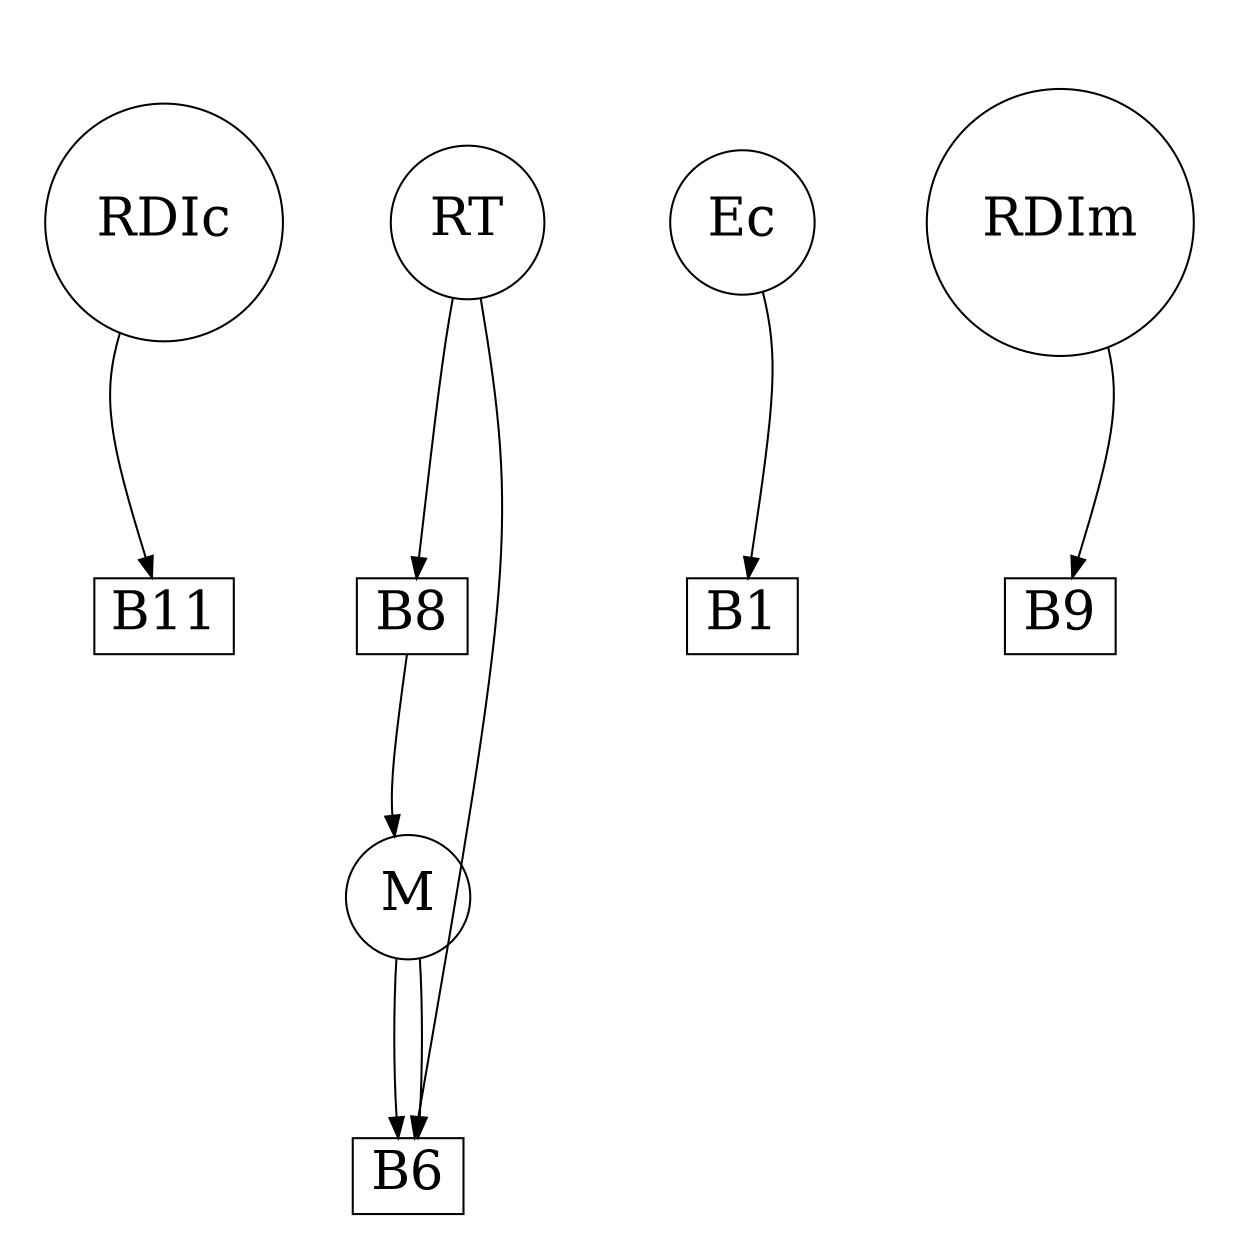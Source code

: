 strict digraph G {
remincross="true";
ratio="fill";
splines="curved";
overlap="true";
size="8.3,8.3";
RDIc [shape="circle", fontsize=26, pos="400.0,0.0!"];
RT [shape="circle", fontsize=26, pos="80.0,240.0!"];
Ec [shape="circle", fontsize=26, pos="-40.0,320.0!"];
RDIm [shape="circle", fontsize=26, pos="300.0,80.0!"];
B11 [shape="box", fontsize=26, pos="420.0,80.0!"];
M [shape="circle", fontsize=26, pos="260.0,360.0!"];
B6 [shape="box", fontsize=26, pos="260.0,240.0!"];
B1 [shape="box", fontsize=26, pos="-40.0,200.0!"];
B9 [shape="box", fontsize=26, pos="320.0,160.0!"];
B8 [shape="box", fontsize=26, pos="160.0,320.0!"];
B6 -> RT;
B8 -> M;
RT -> B8;
B6 -> M;
RDIm -> B9;
Ec -> B1;
RDIc -> B11;
M -> B6;
}
